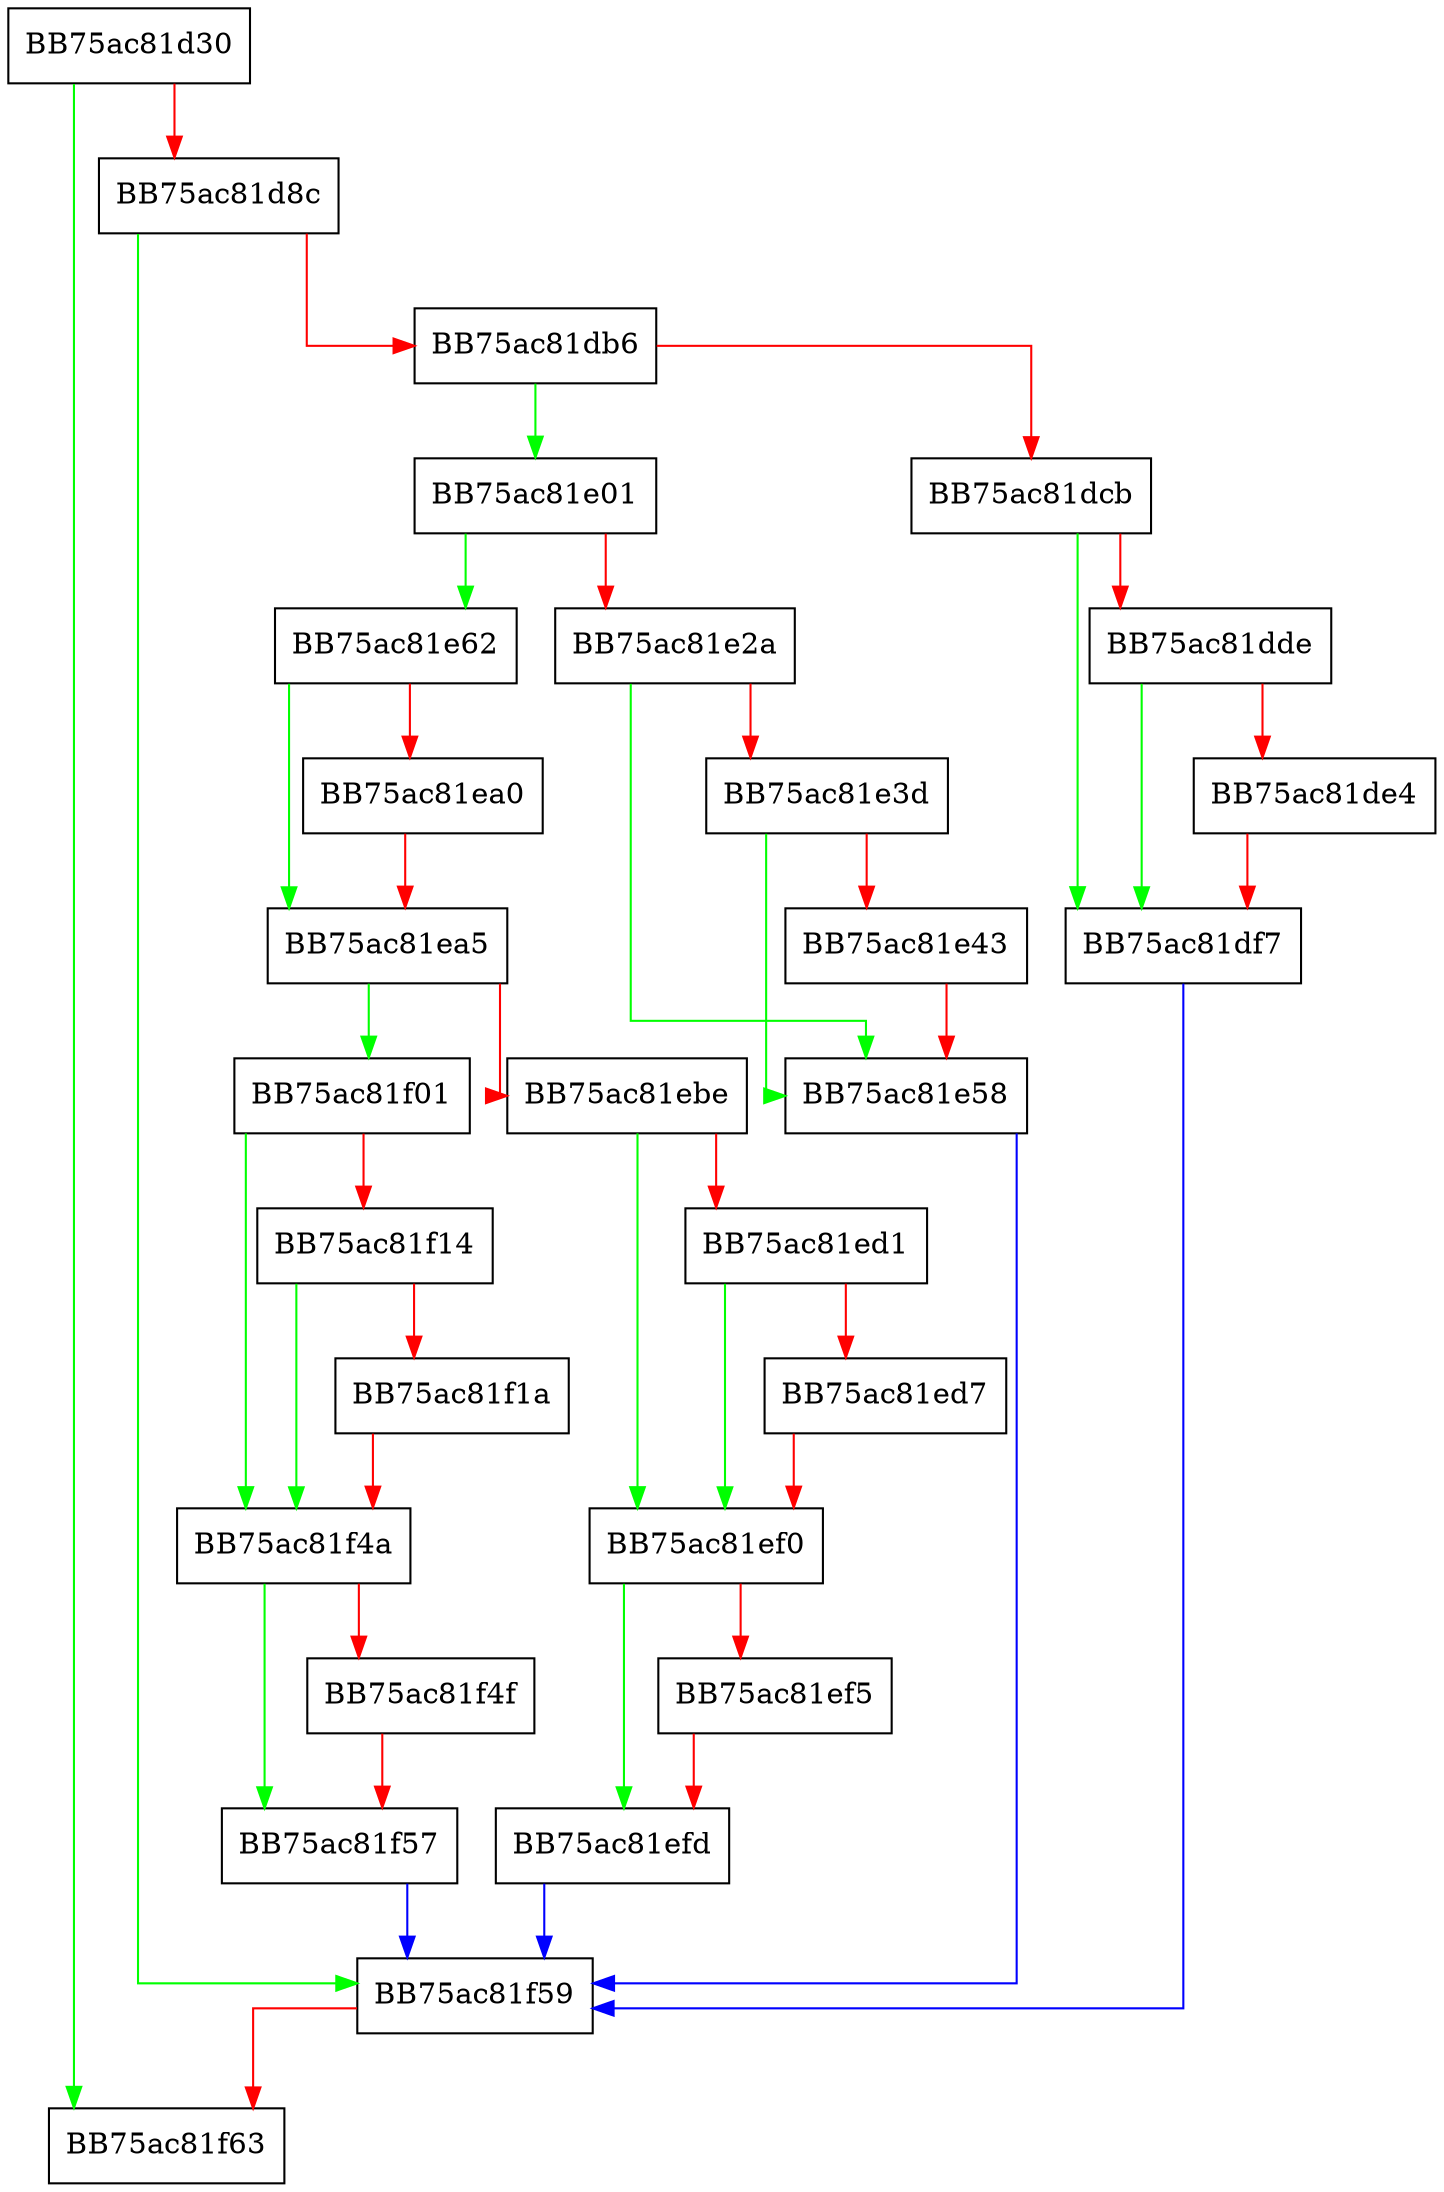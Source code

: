 digraph FixIE {
  node [shape="box"];
  graph [splines=ortho];
  BB75ac81d30 -> BB75ac81f63 [color="green"];
  BB75ac81d30 -> BB75ac81d8c [color="red"];
  BB75ac81d8c -> BB75ac81f59 [color="green"];
  BB75ac81d8c -> BB75ac81db6 [color="red"];
  BB75ac81db6 -> BB75ac81e01 [color="green"];
  BB75ac81db6 -> BB75ac81dcb [color="red"];
  BB75ac81dcb -> BB75ac81df7 [color="green"];
  BB75ac81dcb -> BB75ac81dde [color="red"];
  BB75ac81dde -> BB75ac81df7 [color="green"];
  BB75ac81dde -> BB75ac81de4 [color="red"];
  BB75ac81de4 -> BB75ac81df7 [color="red"];
  BB75ac81df7 -> BB75ac81f59 [color="blue"];
  BB75ac81e01 -> BB75ac81e62 [color="green"];
  BB75ac81e01 -> BB75ac81e2a [color="red"];
  BB75ac81e2a -> BB75ac81e58 [color="green"];
  BB75ac81e2a -> BB75ac81e3d [color="red"];
  BB75ac81e3d -> BB75ac81e58 [color="green"];
  BB75ac81e3d -> BB75ac81e43 [color="red"];
  BB75ac81e43 -> BB75ac81e58 [color="red"];
  BB75ac81e58 -> BB75ac81f59 [color="blue"];
  BB75ac81e62 -> BB75ac81ea5 [color="green"];
  BB75ac81e62 -> BB75ac81ea0 [color="red"];
  BB75ac81ea0 -> BB75ac81ea5 [color="red"];
  BB75ac81ea5 -> BB75ac81f01 [color="green"];
  BB75ac81ea5 -> BB75ac81ebe [color="red"];
  BB75ac81ebe -> BB75ac81ef0 [color="green"];
  BB75ac81ebe -> BB75ac81ed1 [color="red"];
  BB75ac81ed1 -> BB75ac81ef0 [color="green"];
  BB75ac81ed1 -> BB75ac81ed7 [color="red"];
  BB75ac81ed7 -> BB75ac81ef0 [color="red"];
  BB75ac81ef0 -> BB75ac81efd [color="green"];
  BB75ac81ef0 -> BB75ac81ef5 [color="red"];
  BB75ac81ef5 -> BB75ac81efd [color="red"];
  BB75ac81efd -> BB75ac81f59 [color="blue"];
  BB75ac81f01 -> BB75ac81f4a [color="green"];
  BB75ac81f01 -> BB75ac81f14 [color="red"];
  BB75ac81f14 -> BB75ac81f4a [color="green"];
  BB75ac81f14 -> BB75ac81f1a [color="red"];
  BB75ac81f1a -> BB75ac81f4a [color="red"];
  BB75ac81f4a -> BB75ac81f57 [color="green"];
  BB75ac81f4a -> BB75ac81f4f [color="red"];
  BB75ac81f4f -> BB75ac81f57 [color="red"];
  BB75ac81f57 -> BB75ac81f59 [color="blue"];
  BB75ac81f59 -> BB75ac81f63 [color="red"];
}